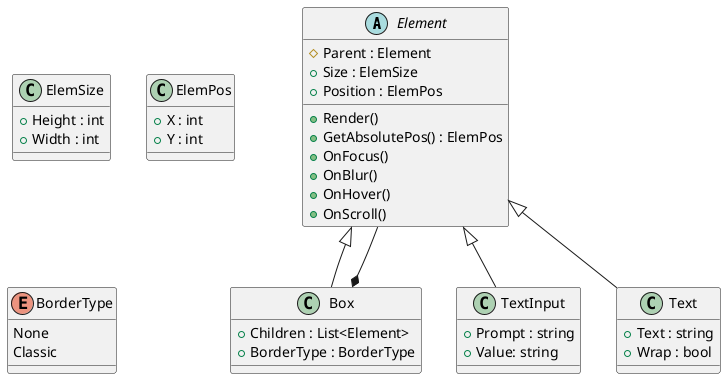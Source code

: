 ﻿@startuml

abstract class Element {
    # Parent : Element
    + Size : ElemSize
    + Position : ElemPos
    
    + Render()
    + GetAbsolutePos() : ElemPos
    + OnFocus()
    + OnBlur()
    + OnHover()
    + OnScroll()
}

Element <|-- Box
Box *-- Element
class Box {
    + Children : List<Element>
    + BorderType : BorderType
}

Element <|-- TextInput
class TextInput {
    + Prompt : string
    + Value: string
}

Element <|-- Text
class Text {
    + Text : string
    + Wrap : bool
}

class ElemSize {
    + Height : int
    + Width : int
}

class ElemPos {
    + X : int
    + Y : int
}

enum BorderType {
    None
    Classic
}

@enduml